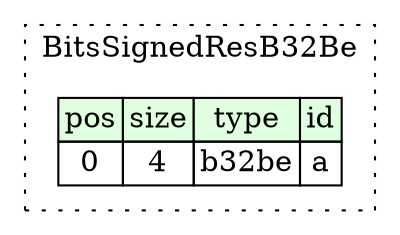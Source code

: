 digraph {
	rankdir=LR;
	node [shape=plaintext];
	subgraph cluster__bits_signed_res_b32_be {
		label="BitsSignedResB32Be";
		graph[style=dotted];

		bits_signed_res_b32_be__seq [label=<<TABLE BORDER="0" CELLBORDER="1" CELLSPACING="0">
			<TR><TD BGCOLOR="#E0FFE0">pos</TD><TD BGCOLOR="#E0FFE0">size</TD><TD BGCOLOR="#E0FFE0">type</TD><TD BGCOLOR="#E0FFE0">id</TD></TR>
			<TR><TD PORT="a_pos">0</TD><TD PORT="a_size">4</TD><TD>b32be</TD><TD PORT="a_type">a</TD></TR>
		</TABLE>>];
	}
}
